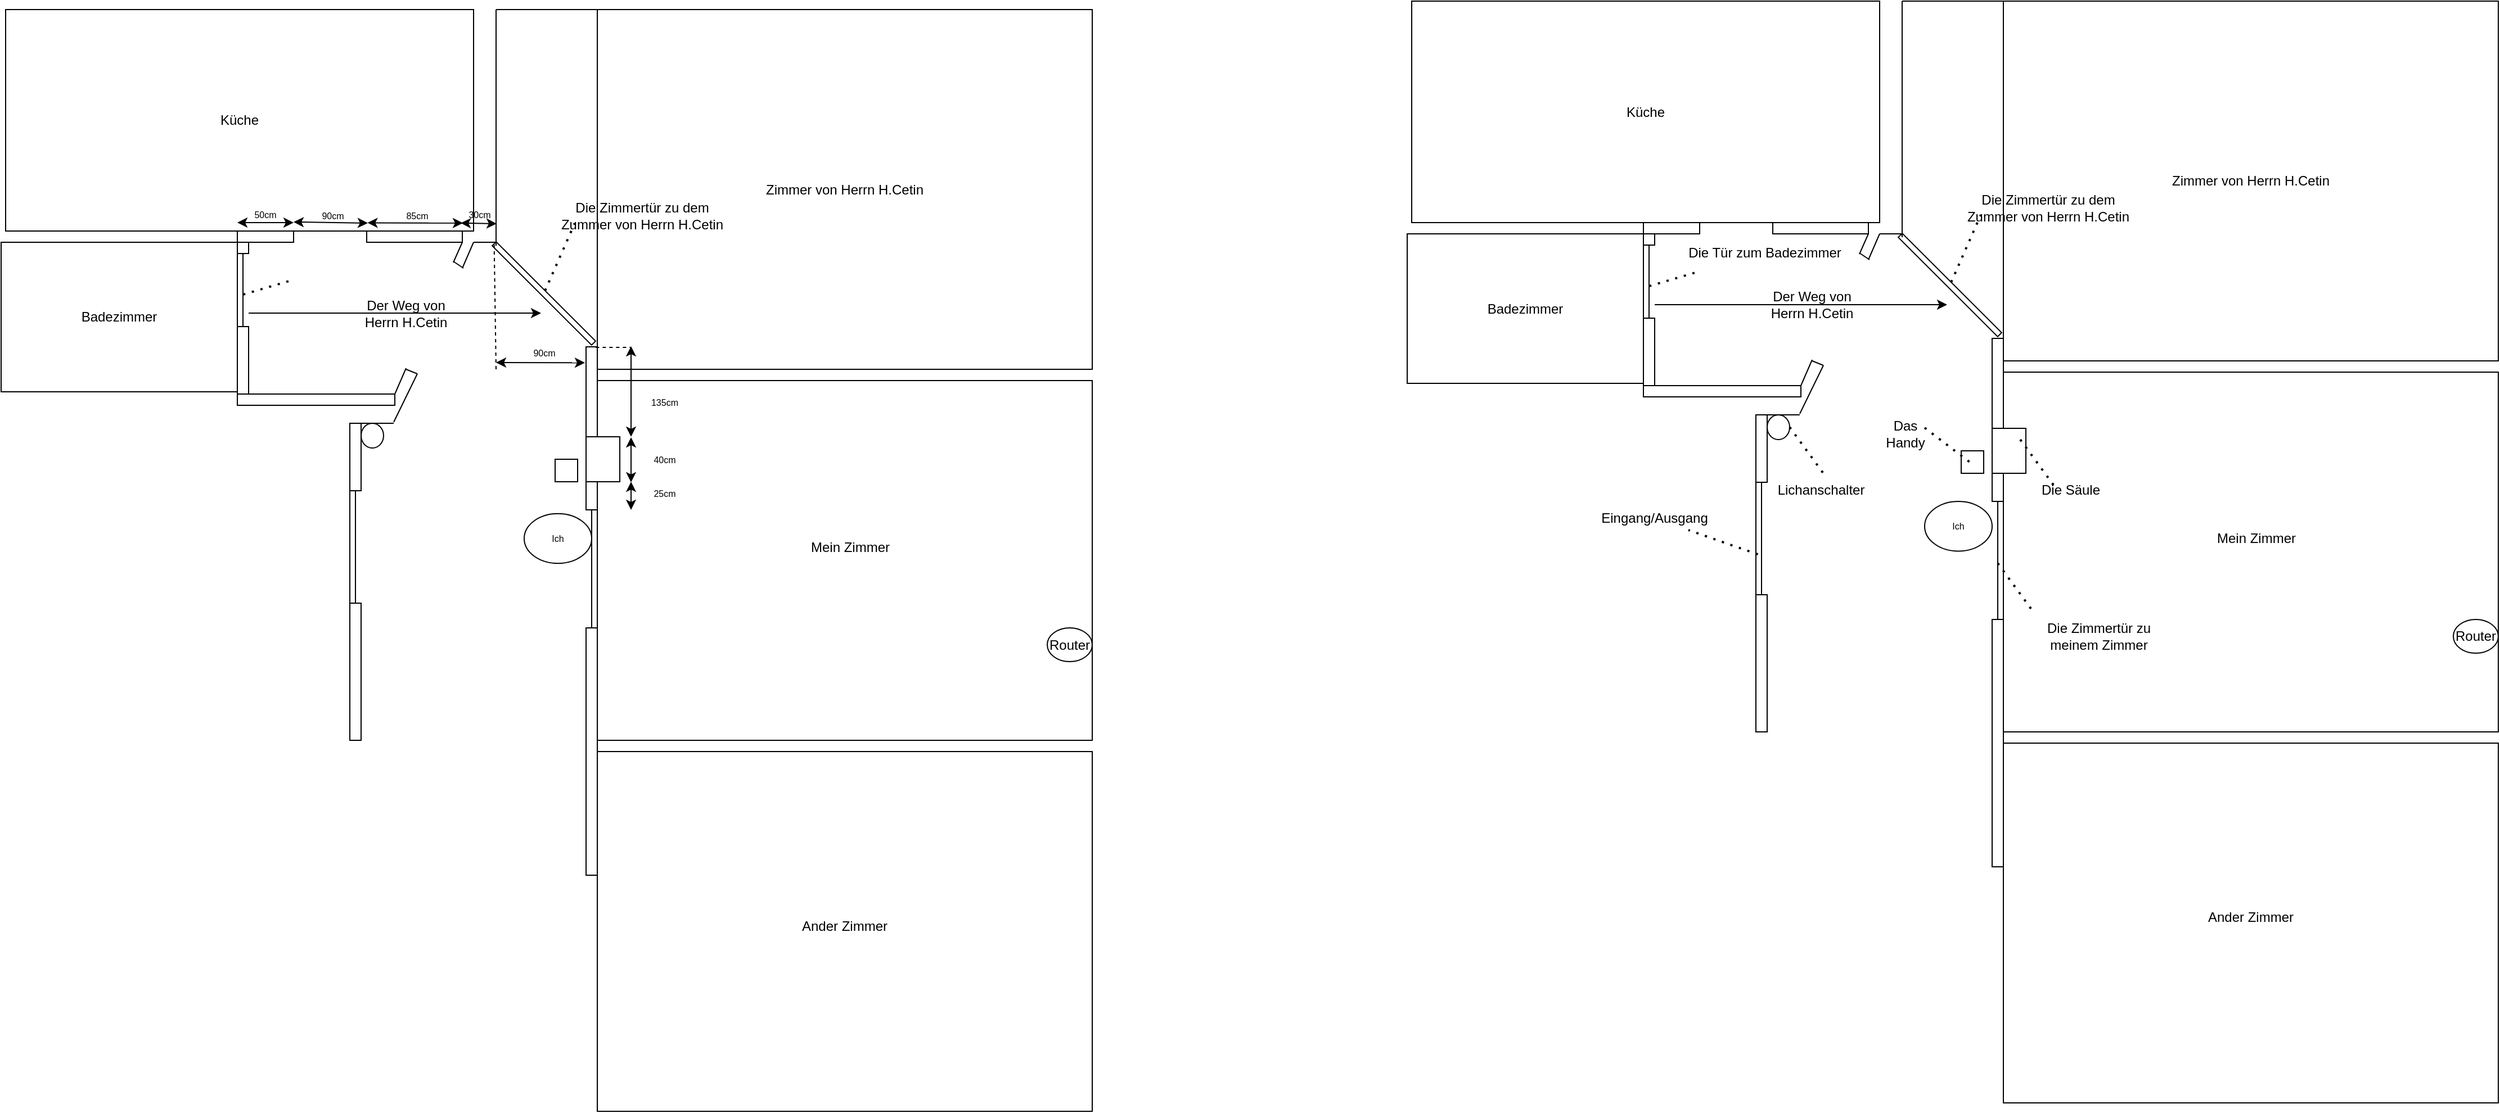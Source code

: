 <mxfile version="20.1.1" type="github">
  <diagram id="tZ88gT7fxyP69qUPFYRL" name="Page-1">
    <mxGraphModel dx="2875" dy="681" grid="1" gridSize="10" guides="1" tooltips="1" connect="1" arrows="1" fold="1" page="1" pageScale="1" pageWidth="827" pageHeight="1169" math="0" shadow="0">
      <root>
        <mxCell id="0" />
        <mxCell id="1" parent="0" />
        <mxCell id="Afbstcmk1FMxce8YNhOj-1" value="" style="rounded=0;whiteSpace=wrap;html=1;" vertex="1" parent="1">
          <mxGeometry x="500" y="500" width="440" height="320" as="geometry" />
        </mxCell>
        <mxCell id="Afbstcmk1FMxce8YNhOj-18" value="" style="rounded=0;whiteSpace=wrap;html=1;" vertex="1" parent="1">
          <mxGeometry x="490" y="550" width="30" height="40" as="geometry" />
        </mxCell>
        <mxCell id="Afbstcmk1FMxce8YNhOj-22" value="" style="rounded=0;whiteSpace=wrap;html=1;" vertex="1" parent="1">
          <mxGeometry x="490" y="590" width="10" height="25" as="geometry" />
        </mxCell>
        <mxCell id="Afbstcmk1FMxce8YNhOj-23" value="" style="rounded=0;whiteSpace=wrap;html=1;" vertex="1" parent="1">
          <mxGeometry x="490" y="720" width="10" height="220" as="geometry" />
        </mxCell>
        <mxCell id="Afbstcmk1FMxce8YNhOj-24" value="" style="rounded=0;whiteSpace=wrap;html=1;" vertex="1" parent="1">
          <mxGeometry x="490" y="470" width="10" height="80" as="geometry" />
        </mxCell>
        <mxCell id="Afbstcmk1FMxce8YNhOj-25" value="" style="rounded=0;whiteSpace=wrap;html=1;" vertex="1" parent="1">
          <mxGeometry x="500" y="170" width="440" height="320" as="geometry" />
        </mxCell>
        <mxCell id="Afbstcmk1FMxce8YNhOj-26" value="" style="rounded=0;whiteSpace=wrap;html=1;rotation=45;" vertex="1" parent="1">
          <mxGeometry x="390" y="420" width="125" height="5" as="geometry" />
        </mxCell>
        <mxCell id="Afbstcmk1FMxce8YNhOj-29" value="" style="endArrow=none;html=1;rounded=0;" edge="1" parent="1">
          <mxGeometry width="50" height="50" relative="1" as="geometry">
            <mxPoint x="390" y="377" as="sourcePoint" />
            <mxPoint x="410" y="377" as="targetPoint" />
          </mxGeometry>
        </mxCell>
        <mxCell id="Afbstcmk1FMxce8YNhOj-30" value="" style="endArrow=none;html=1;rounded=0;" edge="1" parent="1">
          <mxGeometry width="50" height="50" relative="1" as="geometry">
            <mxPoint x="390" y="377" as="sourcePoint" />
            <mxPoint x="380" y="400" as="targetPoint" />
          </mxGeometry>
        </mxCell>
        <mxCell id="Afbstcmk1FMxce8YNhOj-31" value="" style="endArrow=none;html=1;rounded=0;" edge="1" parent="1">
          <mxGeometry width="50" height="50" relative="1" as="geometry">
            <mxPoint x="381" y="400" as="sourcePoint" />
            <mxPoint x="372" y="394" as="targetPoint" />
          </mxGeometry>
        </mxCell>
        <mxCell id="Afbstcmk1FMxce8YNhOj-32" value="" style="endArrow=none;html=1;rounded=0;" edge="1" parent="1">
          <mxGeometry width="50" height="50" relative="1" as="geometry">
            <mxPoint x="372" y="395" as="sourcePoint" />
            <mxPoint x="380" y="377" as="targetPoint" />
          </mxGeometry>
        </mxCell>
        <mxCell id="Afbstcmk1FMxce8YNhOj-33" value="" style="rounded=0;whiteSpace=wrap;html=1;" vertex="1" parent="1">
          <mxGeometry x="295" y="367" width="85" height="10" as="geometry" />
        </mxCell>
        <mxCell id="Afbstcmk1FMxce8YNhOj-34" value="" style="rounded=0;whiteSpace=wrap;html=1;" vertex="1" parent="1">
          <mxGeometry x="180" y="367" width="50" height="10" as="geometry" />
        </mxCell>
        <mxCell id="Afbstcmk1FMxce8YNhOj-35" value="Router" style="ellipse;whiteSpace=wrap;html=1;" vertex="1" parent="1">
          <mxGeometry x="900" y="720" width="40" height="30" as="geometry" />
        </mxCell>
        <mxCell id="Afbstcmk1FMxce8YNhOj-36" value="" style="rounded=0;whiteSpace=wrap;html=1;rotation=0;direction=south;" vertex="1" parent="1">
          <mxGeometry x="495" y="615" width="5" height="105" as="geometry" />
        </mxCell>
        <mxCell id="Afbstcmk1FMxce8YNhOj-37" value="" style="rounded=0;whiteSpace=wrap;html=1;" vertex="1" parent="1">
          <mxGeometry x="500" y="830" width="440" height="320" as="geometry" />
        </mxCell>
        <mxCell id="Afbstcmk1FMxce8YNhOj-39" value="Küche" style="rounded=0;whiteSpace=wrap;html=1;" vertex="1" parent="1">
          <mxGeometry x="-26" y="170" width="416" height="197" as="geometry" />
        </mxCell>
        <mxCell id="Afbstcmk1FMxce8YNhOj-40" value="" style="endArrow=none;html=1;rounded=0;" edge="1" parent="1">
          <mxGeometry width="50" height="50" relative="1" as="geometry">
            <mxPoint x="410" y="380" as="sourcePoint" />
            <mxPoint x="410" y="170" as="targetPoint" />
          </mxGeometry>
        </mxCell>
        <mxCell id="Afbstcmk1FMxce8YNhOj-41" value="" style="endArrow=none;html=1;rounded=0;exitX=0;exitY=0;exitDx=0;exitDy=0;" edge="1" parent="1" source="Afbstcmk1FMxce8YNhOj-25">
          <mxGeometry width="50" height="50" relative="1" as="geometry">
            <mxPoint x="420" y="390" as="sourcePoint" />
            <mxPoint x="410" y="170" as="targetPoint" />
          </mxGeometry>
        </mxCell>
        <mxCell id="Afbstcmk1FMxce8YNhOj-42" value="" style="rounded=0;whiteSpace=wrap;html=1;direction=south;" vertex="1" parent="1">
          <mxGeometry x="180" y="377" width="10" height="10" as="geometry" />
        </mxCell>
        <mxCell id="Afbstcmk1FMxce8YNhOj-43" value="" style="rounded=0;whiteSpace=wrap;html=1;rotation=0;direction=south;" vertex="1" parent="1">
          <mxGeometry x="180" y="387" width="5" height="65" as="geometry" />
        </mxCell>
        <mxCell id="Afbstcmk1FMxce8YNhOj-44" value="" style="rounded=0;whiteSpace=wrap;html=1;direction=south;" vertex="1" parent="1">
          <mxGeometry x="180" y="452" width="10" height="60" as="geometry" />
        </mxCell>
        <mxCell id="Afbstcmk1FMxce8YNhOj-45" value="" style="rounded=0;whiteSpace=wrap;html=1;" vertex="1" parent="1">
          <mxGeometry x="180" y="512" width="140" height="10" as="geometry" />
        </mxCell>
        <mxCell id="Afbstcmk1FMxce8YNhOj-46" value="Badezimmer" style="rounded=0;whiteSpace=wrap;html=1;" vertex="1" parent="1">
          <mxGeometry x="-30" y="377" width="210" height="133" as="geometry" />
        </mxCell>
        <mxCell id="Afbstcmk1FMxce8YNhOj-47" value="" style="endArrow=none;html=1;rounded=0;" edge="1" parent="1">
          <mxGeometry width="50" height="50" relative="1" as="geometry">
            <mxPoint x="320" y="512" as="sourcePoint" />
            <mxPoint x="330" y="489" as="targetPoint" />
          </mxGeometry>
        </mxCell>
        <mxCell id="Afbstcmk1FMxce8YNhOj-48" value="" style="endArrow=none;html=1;rounded=0;" edge="1" parent="1">
          <mxGeometry width="50" height="50" relative="1" as="geometry">
            <mxPoint x="340" y="494" as="sourcePoint" />
            <mxPoint x="330" y="490" as="targetPoint" />
          </mxGeometry>
        </mxCell>
        <mxCell id="Afbstcmk1FMxce8YNhOj-49" value="" style="endArrow=none;html=1;rounded=0;" edge="1" parent="1">
          <mxGeometry width="50" height="50" relative="1" as="geometry">
            <mxPoint x="319" y="537" as="sourcePoint" />
            <mxPoint x="340" y="494" as="targetPoint" />
          </mxGeometry>
        </mxCell>
        <mxCell id="Afbstcmk1FMxce8YNhOj-50" value="" style="endArrow=none;html=1;rounded=0;" edge="1" parent="1">
          <mxGeometry width="50" height="50" relative="1" as="geometry">
            <mxPoint x="289" y="538" as="sourcePoint" />
            <mxPoint x="319" y="538" as="targetPoint" />
          </mxGeometry>
        </mxCell>
        <mxCell id="Afbstcmk1FMxce8YNhOj-51" value="" style="rounded=0;whiteSpace=wrap;html=1;direction=south;" vertex="1" parent="1">
          <mxGeometry x="280" y="538" width="10" height="60" as="geometry" />
        </mxCell>
        <mxCell id="Afbstcmk1FMxce8YNhOj-52" value="" style="rounded=0;whiteSpace=wrap;html=1;rotation=0;direction=south;" vertex="1" parent="1">
          <mxGeometry x="280" y="598" width="5" height="100" as="geometry" />
        </mxCell>
        <mxCell id="Afbstcmk1FMxce8YNhOj-53" value="" style="rounded=0;whiteSpace=wrap;html=1;direction=south;" vertex="1" parent="1">
          <mxGeometry x="280" y="698" width="10" height="122" as="geometry" />
        </mxCell>
        <mxCell id="Afbstcmk1FMxce8YNhOj-54" value="" style="ellipse;whiteSpace=wrap;html=1;" vertex="1" parent="1">
          <mxGeometry x="290" y="538" width="20" height="22" as="geometry" />
        </mxCell>
        <mxCell id="Afbstcmk1FMxce8YNhOj-55" value="Mein Zimmer" style="text;html=1;strokeColor=none;fillColor=none;align=center;verticalAlign=middle;whiteSpace=wrap;rounded=0;" vertex="1" parent="1">
          <mxGeometry x="660" y="633" width="130" height="30" as="geometry" />
        </mxCell>
        <mxCell id="Afbstcmk1FMxce8YNhOj-56" value="Zimmer von Herrn H.Cetin" style="text;html=1;strokeColor=none;fillColor=none;align=center;verticalAlign=middle;whiteSpace=wrap;rounded=0;" vertex="1" parent="1">
          <mxGeometry x="640" y="315" width="160" height="30" as="geometry" />
        </mxCell>
        <mxCell id="Afbstcmk1FMxce8YNhOj-57" value="Ander Zimmer" style="text;html=1;strokeColor=none;fillColor=none;align=center;verticalAlign=middle;whiteSpace=wrap;rounded=0;" vertex="1" parent="1">
          <mxGeometry x="655" y="970" width="130" height="30" as="geometry" />
        </mxCell>
        <mxCell id="Afbstcmk1FMxce8YNhOj-60" value="" style="endArrow=none;dashed=1;html=1;dashPattern=1 3;strokeWidth=2;rounded=0;exitX=0.641;exitY=0.64;exitDx=0;exitDy=0;exitPerimeter=0;" edge="1" parent="1" source="Afbstcmk1FMxce8YNhOj-52" target="Afbstcmk1FMxce8YNhOj-61">
          <mxGeometry width="50" height="50" relative="1" as="geometry">
            <mxPoint x="500" y="610" as="sourcePoint" />
            <mxPoint x="190" y="630" as="targetPoint" />
          </mxGeometry>
        </mxCell>
        <mxCell id="Afbstcmk1FMxce8YNhOj-61" value="Eingang/Ausgang" style="text;html=1;strokeColor=none;fillColor=none;align=center;verticalAlign=middle;whiteSpace=wrap;rounded=0;" vertex="1" parent="1">
          <mxGeometry x="160" y="615" width="60" height="30" as="geometry" />
        </mxCell>
        <mxCell id="Afbstcmk1FMxce8YNhOj-62" value="" style="endArrow=none;dashed=1;html=1;dashPattern=1 3;strokeWidth=2;rounded=0;exitX=1;exitY=0.5;exitDx=0;exitDy=0;" edge="1" parent="1" source="Afbstcmk1FMxce8YNhOj-54">
          <mxGeometry width="50" height="50" relative="1" as="geometry">
            <mxPoint x="291.8" y="672.1" as="sourcePoint" />
            <mxPoint x="340" y="590" as="targetPoint" />
          </mxGeometry>
        </mxCell>
        <mxCell id="Afbstcmk1FMxce8YNhOj-63" value="Lichanschalter" style="text;html=1;strokeColor=none;fillColor=none;align=center;verticalAlign=middle;whiteSpace=wrap;rounded=0;" vertex="1" parent="1">
          <mxGeometry x="307.5" y="590" width="60" height="30" as="geometry" />
        </mxCell>
        <mxCell id="Afbstcmk1FMxce8YNhOj-65" value="" style="endArrow=none;dashed=1;html=1;dashPattern=1 3;strokeWidth=2;rounded=0;exitX=1;exitY=0.5;exitDx=0;exitDy=0;" edge="1" parent="1">
          <mxGeometry width="50" height="50" relative="1" as="geometry">
            <mxPoint x="515" y="560" as="sourcePoint" />
            <mxPoint x="545" y="601" as="targetPoint" />
          </mxGeometry>
        </mxCell>
        <mxCell id="Afbstcmk1FMxce8YNhOj-66" value="Die Säule" style="text;html=1;strokeColor=none;fillColor=none;align=center;verticalAlign=middle;whiteSpace=wrap;rounded=0;" vertex="1" parent="1">
          <mxGeometry x="530" y="590" width="60" height="30" as="geometry" />
        </mxCell>
        <mxCell id="Afbstcmk1FMxce8YNhOj-67" value="" style="endArrow=none;dashed=1;html=1;dashPattern=1 3;strokeWidth=2;rounded=0;exitX=1;exitY=0.5;exitDx=0;exitDy=0;" edge="1" parent="1">
          <mxGeometry width="50" height="50" relative="1" as="geometry">
            <mxPoint x="495" y="670" as="sourcePoint" />
            <mxPoint x="525" y="711" as="targetPoint" />
          </mxGeometry>
        </mxCell>
        <mxCell id="Afbstcmk1FMxce8YNhOj-68" value="Die Zimmertür zu meinem Zimmer" style="text;html=1;strokeColor=none;fillColor=none;align=center;verticalAlign=middle;whiteSpace=wrap;rounded=0;" vertex="1" parent="1">
          <mxGeometry x="520" y="720" width="130" height="30" as="geometry" />
        </mxCell>
        <mxCell id="Afbstcmk1FMxce8YNhOj-69" value="" style="endArrow=none;dashed=1;html=1;dashPattern=1 3;strokeWidth=2;rounded=0;" edge="1" parent="1" source="Afbstcmk1FMxce8YNhOj-26">
          <mxGeometry width="50" height="50" relative="1" as="geometry">
            <mxPoint x="450" y="384" as="sourcePoint" />
            <mxPoint x="480" y="360" as="targetPoint" />
          </mxGeometry>
        </mxCell>
        <mxCell id="Afbstcmk1FMxce8YNhOj-70" value="Die Zimmertür zu dem Zummer von Herrn H.Cetin" style="text;html=1;strokeColor=none;fillColor=none;align=center;verticalAlign=middle;whiteSpace=wrap;rounded=0;" vertex="1" parent="1">
          <mxGeometry x="460" y="337" width="160" height="33" as="geometry" />
        </mxCell>
        <mxCell id="Afbstcmk1FMxce8YNhOj-71" value="Die Tür zum Badezimmer" style="text;html=1;strokeColor=none;fillColor=none;align=center;verticalAlign=middle;whiteSpace=wrap;rounded=0;" vertex="1" parent="1">
          <mxGeometry x="207.5" y="377" width="160" height="33" as="geometry" />
        </mxCell>
        <mxCell id="Afbstcmk1FMxce8YNhOj-72" value="" style="endArrow=none;dashed=1;html=1;dashPattern=1 3;strokeWidth=2;rounded=0;exitX=0.561;exitY=-0.03;exitDx=0;exitDy=0;exitPerimeter=0;" edge="1" parent="1" source="Afbstcmk1FMxce8YNhOj-43" target="Afbstcmk1FMxce8YNhOj-71">
          <mxGeometry width="50" height="50" relative="1" as="geometry">
            <mxPoint x="320.0" y="559.0" as="sourcePoint" />
            <mxPoint x="350.0" y="600" as="targetPoint" />
          </mxGeometry>
        </mxCell>
        <mxCell id="Afbstcmk1FMxce8YNhOj-73" value="" style="endArrow=classic;html=1;rounded=0;" edge="1" parent="1">
          <mxGeometry width="50" height="50" relative="1" as="geometry">
            <mxPoint x="190" y="440" as="sourcePoint" />
            <mxPoint x="450" y="440" as="targetPoint" />
          </mxGeometry>
        </mxCell>
        <mxCell id="Afbstcmk1FMxce8YNhOj-74" value="Der Weg von Herrn H.Cetin" style="text;html=1;strokeColor=none;fillColor=none;align=center;verticalAlign=middle;whiteSpace=wrap;rounded=0;" vertex="1" parent="1">
          <mxGeometry x="280" y="425" width="100" height="30" as="geometry" />
        </mxCell>
        <mxCell id="Afbstcmk1FMxce8YNhOj-77" value="" style="rounded=0;whiteSpace=wrap;html=1;" vertex="1" parent="1">
          <mxGeometry x="462.5" y="570" width="20" height="20" as="geometry" />
        </mxCell>
        <mxCell id="Afbstcmk1FMxce8YNhOj-79" value="Das Handy" style="text;html=1;strokeColor=none;fillColor=none;align=center;verticalAlign=middle;whiteSpace=wrap;rounded=0;" vertex="1" parent="1">
          <mxGeometry x="383" y="540" width="60" height="30" as="geometry" />
        </mxCell>
        <mxCell id="Afbstcmk1FMxce8YNhOj-80" value="" style="endArrow=none;dashed=1;html=1;dashPattern=1 3;strokeWidth=2;rounded=0;exitX=1;exitY=0.5;exitDx=0;exitDy=0;" edge="1" parent="1">
          <mxGeometry width="50" height="50" relative="1" as="geometry">
            <mxPoint x="430" y="549.5" as="sourcePoint" />
            <mxPoint x="470" y="580" as="targetPoint" />
          </mxGeometry>
        </mxCell>
        <mxCell id="Afbstcmk1FMxce8YNhOj-91" value="" style="rounded=0;whiteSpace=wrap;html=1;" vertex="1" parent="1">
          <mxGeometry x="-750" y="507.5" width="440" height="320" as="geometry" />
        </mxCell>
        <mxCell id="Afbstcmk1FMxce8YNhOj-92" value="" style="rounded=0;whiteSpace=wrap;html=1;" vertex="1" parent="1">
          <mxGeometry x="-760" y="557.5" width="30" height="40" as="geometry" />
        </mxCell>
        <mxCell id="Afbstcmk1FMxce8YNhOj-93" value="" style="rounded=0;whiteSpace=wrap;html=1;" vertex="1" parent="1">
          <mxGeometry x="-760" y="597.5" width="10" height="25" as="geometry" />
        </mxCell>
        <mxCell id="Afbstcmk1FMxce8YNhOj-94" value="" style="rounded=0;whiteSpace=wrap;html=1;" vertex="1" parent="1">
          <mxGeometry x="-760" y="727.5" width="10" height="220" as="geometry" />
        </mxCell>
        <mxCell id="Afbstcmk1FMxce8YNhOj-95" value="" style="rounded=0;whiteSpace=wrap;html=1;" vertex="1" parent="1">
          <mxGeometry x="-760" y="477.5" width="10" height="80" as="geometry" />
        </mxCell>
        <mxCell id="Afbstcmk1FMxce8YNhOj-96" value="" style="rounded=0;whiteSpace=wrap;html=1;" vertex="1" parent="1">
          <mxGeometry x="-750" y="177.5" width="440" height="320" as="geometry" />
        </mxCell>
        <mxCell id="Afbstcmk1FMxce8YNhOj-97" value="" style="rounded=0;whiteSpace=wrap;html=1;rotation=45;" vertex="1" parent="1">
          <mxGeometry x="-860" y="427.5" width="125" height="5" as="geometry" />
        </mxCell>
        <mxCell id="Afbstcmk1FMxce8YNhOj-98" value="" style="endArrow=none;html=1;rounded=0;" edge="1" parent="1">
          <mxGeometry width="50" height="50" relative="1" as="geometry">
            <mxPoint x="-860" y="384.5" as="sourcePoint" />
            <mxPoint x="-840" y="384.5" as="targetPoint" />
          </mxGeometry>
        </mxCell>
        <mxCell id="Afbstcmk1FMxce8YNhOj-99" value="" style="endArrow=none;html=1;rounded=0;" edge="1" parent="1">
          <mxGeometry width="50" height="50" relative="1" as="geometry">
            <mxPoint x="-860" y="384.5" as="sourcePoint" />
            <mxPoint x="-870" y="407.5" as="targetPoint" />
          </mxGeometry>
        </mxCell>
        <mxCell id="Afbstcmk1FMxce8YNhOj-100" value="" style="endArrow=none;html=1;rounded=0;" edge="1" parent="1">
          <mxGeometry width="50" height="50" relative="1" as="geometry">
            <mxPoint x="-869" y="407.5" as="sourcePoint" />
            <mxPoint x="-878" y="401.5" as="targetPoint" />
          </mxGeometry>
        </mxCell>
        <mxCell id="Afbstcmk1FMxce8YNhOj-101" value="" style="endArrow=none;html=1;rounded=0;" edge="1" parent="1">
          <mxGeometry width="50" height="50" relative="1" as="geometry">
            <mxPoint x="-878" y="402.5" as="sourcePoint" />
            <mxPoint x="-870" y="384.5" as="targetPoint" />
          </mxGeometry>
        </mxCell>
        <mxCell id="Afbstcmk1FMxce8YNhOj-102" value="" style="rounded=0;whiteSpace=wrap;html=1;" vertex="1" parent="1">
          <mxGeometry x="-955" y="374.5" width="85" height="10" as="geometry" />
        </mxCell>
        <mxCell id="Afbstcmk1FMxce8YNhOj-103" value="" style="rounded=0;whiteSpace=wrap;html=1;" vertex="1" parent="1">
          <mxGeometry x="-1070" y="374.5" width="50" height="10" as="geometry" />
        </mxCell>
        <mxCell id="Afbstcmk1FMxce8YNhOj-104" value="Router" style="ellipse;whiteSpace=wrap;html=1;" vertex="1" parent="1">
          <mxGeometry x="-350" y="727.5" width="40" height="30" as="geometry" />
        </mxCell>
        <mxCell id="Afbstcmk1FMxce8YNhOj-105" value="" style="rounded=0;whiteSpace=wrap;html=1;rotation=0;direction=south;" vertex="1" parent="1">
          <mxGeometry x="-755" y="622.5" width="5" height="105" as="geometry" />
        </mxCell>
        <mxCell id="Afbstcmk1FMxce8YNhOj-106" value="" style="rounded=0;whiteSpace=wrap;html=1;" vertex="1" parent="1">
          <mxGeometry x="-750" y="837.5" width="440" height="320" as="geometry" />
        </mxCell>
        <mxCell id="Afbstcmk1FMxce8YNhOj-107" value="Küche" style="rounded=0;whiteSpace=wrap;html=1;" vertex="1" parent="1">
          <mxGeometry x="-1276" y="177.5" width="416" height="197" as="geometry" />
        </mxCell>
        <mxCell id="Afbstcmk1FMxce8YNhOj-108" value="" style="endArrow=none;html=1;rounded=0;" edge="1" parent="1">
          <mxGeometry width="50" height="50" relative="1" as="geometry">
            <mxPoint x="-840" y="387.5" as="sourcePoint" />
            <mxPoint x="-840" y="177.5" as="targetPoint" />
          </mxGeometry>
        </mxCell>
        <mxCell id="Afbstcmk1FMxce8YNhOj-109" value="" style="endArrow=none;html=1;rounded=0;exitX=0;exitY=0;exitDx=0;exitDy=0;" edge="1" parent="1" source="Afbstcmk1FMxce8YNhOj-96">
          <mxGeometry width="50" height="50" relative="1" as="geometry">
            <mxPoint x="-830" y="397.5" as="sourcePoint" />
            <mxPoint x="-840" y="177.5" as="targetPoint" />
          </mxGeometry>
        </mxCell>
        <mxCell id="Afbstcmk1FMxce8YNhOj-110" value="" style="rounded=0;whiteSpace=wrap;html=1;direction=south;" vertex="1" parent="1">
          <mxGeometry x="-1070" y="384.5" width="10" height="10" as="geometry" />
        </mxCell>
        <mxCell id="Afbstcmk1FMxce8YNhOj-111" value="" style="rounded=0;whiteSpace=wrap;html=1;rotation=0;direction=south;" vertex="1" parent="1">
          <mxGeometry x="-1070" y="394.5" width="5" height="65" as="geometry" />
        </mxCell>
        <mxCell id="Afbstcmk1FMxce8YNhOj-112" value="" style="rounded=0;whiteSpace=wrap;html=1;direction=south;" vertex="1" parent="1">
          <mxGeometry x="-1070" y="459.5" width="10" height="60" as="geometry" />
        </mxCell>
        <mxCell id="Afbstcmk1FMxce8YNhOj-113" value="" style="rounded=0;whiteSpace=wrap;html=1;" vertex="1" parent="1">
          <mxGeometry x="-1070" y="519.5" width="140" height="10" as="geometry" />
        </mxCell>
        <mxCell id="Afbstcmk1FMxce8YNhOj-114" value="Badezimmer" style="rounded=0;whiteSpace=wrap;html=1;" vertex="1" parent="1">
          <mxGeometry x="-1280" y="384.5" width="210" height="133" as="geometry" />
        </mxCell>
        <mxCell id="Afbstcmk1FMxce8YNhOj-115" value="" style="endArrow=none;html=1;rounded=0;" edge="1" parent="1">
          <mxGeometry width="50" height="50" relative="1" as="geometry">
            <mxPoint x="-930" y="519.5" as="sourcePoint" />
            <mxPoint x="-920" y="496.5" as="targetPoint" />
          </mxGeometry>
        </mxCell>
        <mxCell id="Afbstcmk1FMxce8YNhOj-116" value="" style="endArrow=none;html=1;rounded=0;" edge="1" parent="1">
          <mxGeometry width="50" height="50" relative="1" as="geometry">
            <mxPoint x="-910" y="501.5" as="sourcePoint" />
            <mxPoint x="-920" y="497.5" as="targetPoint" />
          </mxGeometry>
        </mxCell>
        <mxCell id="Afbstcmk1FMxce8YNhOj-117" value="" style="endArrow=none;html=1;rounded=0;" edge="1" parent="1">
          <mxGeometry width="50" height="50" relative="1" as="geometry">
            <mxPoint x="-931" y="544.5" as="sourcePoint" />
            <mxPoint x="-910" y="501.5" as="targetPoint" />
          </mxGeometry>
        </mxCell>
        <mxCell id="Afbstcmk1FMxce8YNhOj-118" value="" style="endArrow=none;html=1;rounded=0;" edge="1" parent="1">
          <mxGeometry width="50" height="50" relative="1" as="geometry">
            <mxPoint x="-961" y="545.5" as="sourcePoint" />
            <mxPoint x="-931" y="545.5" as="targetPoint" />
          </mxGeometry>
        </mxCell>
        <mxCell id="Afbstcmk1FMxce8YNhOj-119" value="" style="rounded=0;whiteSpace=wrap;html=1;direction=south;" vertex="1" parent="1">
          <mxGeometry x="-970" y="545.5" width="10" height="60" as="geometry" />
        </mxCell>
        <mxCell id="Afbstcmk1FMxce8YNhOj-120" value="" style="rounded=0;whiteSpace=wrap;html=1;rotation=0;direction=south;" vertex="1" parent="1">
          <mxGeometry x="-970" y="605.5" width="5" height="100" as="geometry" />
        </mxCell>
        <mxCell id="Afbstcmk1FMxce8YNhOj-121" value="" style="rounded=0;whiteSpace=wrap;html=1;direction=south;" vertex="1" parent="1">
          <mxGeometry x="-970" y="705.5" width="10" height="122" as="geometry" />
        </mxCell>
        <mxCell id="Afbstcmk1FMxce8YNhOj-122" value="" style="ellipse;whiteSpace=wrap;html=1;" vertex="1" parent="1">
          <mxGeometry x="-960" y="545.5" width="20" height="22" as="geometry" />
        </mxCell>
        <mxCell id="Afbstcmk1FMxce8YNhOj-123" value="Mein Zimmer" style="text;html=1;strokeColor=none;fillColor=none;align=center;verticalAlign=middle;whiteSpace=wrap;rounded=0;" vertex="1" parent="1">
          <mxGeometry x="-590" y="640.5" width="130" height="30" as="geometry" />
        </mxCell>
        <mxCell id="Afbstcmk1FMxce8YNhOj-124" value="Zimmer von Herrn H.Cetin" style="text;html=1;strokeColor=none;fillColor=none;align=center;verticalAlign=middle;whiteSpace=wrap;rounded=0;" vertex="1" parent="1">
          <mxGeometry x="-610" y="322.5" width="160" height="30" as="geometry" />
        </mxCell>
        <mxCell id="Afbstcmk1FMxce8YNhOj-125" value="Ander Zimmer" style="text;html=1;strokeColor=none;fillColor=none;align=center;verticalAlign=middle;whiteSpace=wrap;rounded=0;" vertex="1" parent="1">
          <mxGeometry x="-595" y="977.5" width="130" height="30" as="geometry" />
        </mxCell>
        <mxCell id="Afbstcmk1FMxce8YNhOj-134" value="" style="endArrow=none;dashed=1;html=1;dashPattern=1 3;strokeWidth=2;rounded=0;" edge="1" parent="1" source="Afbstcmk1FMxce8YNhOj-97">
          <mxGeometry width="50" height="50" relative="1" as="geometry">
            <mxPoint x="-800" y="391.5" as="sourcePoint" />
            <mxPoint x="-770" y="367.5" as="targetPoint" />
          </mxGeometry>
        </mxCell>
        <mxCell id="Afbstcmk1FMxce8YNhOj-135" value="Die Zimmertür zu dem Zummer von Herrn H.Cetin" style="text;html=1;strokeColor=none;fillColor=none;align=center;verticalAlign=middle;whiteSpace=wrap;rounded=0;" vertex="1" parent="1">
          <mxGeometry x="-790" y="344.5" width="160" height="33" as="geometry" />
        </mxCell>
        <mxCell id="Afbstcmk1FMxce8YNhOj-137" value="" style="endArrow=none;dashed=1;html=1;dashPattern=1 3;strokeWidth=2;rounded=0;exitX=0.561;exitY=-0.03;exitDx=0;exitDy=0;exitPerimeter=0;" edge="1" parent="1" source="Afbstcmk1FMxce8YNhOj-111">
          <mxGeometry width="50" height="50" relative="1" as="geometry">
            <mxPoint x="-930.0" y="566.5" as="sourcePoint" />
            <mxPoint x="-1018.858" y="417.5" as="targetPoint" />
          </mxGeometry>
        </mxCell>
        <mxCell id="Afbstcmk1FMxce8YNhOj-138" value="" style="endArrow=classic;html=1;rounded=0;" edge="1" parent="1">
          <mxGeometry width="50" height="50" relative="1" as="geometry">
            <mxPoint x="-1060" y="447.5" as="sourcePoint" />
            <mxPoint x="-800" y="447.5" as="targetPoint" />
          </mxGeometry>
        </mxCell>
        <mxCell id="Afbstcmk1FMxce8YNhOj-139" value="Der Weg von Herrn H.Cetin" style="text;html=1;strokeColor=none;fillColor=none;align=center;verticalAlign=middle;whiteSpace=wrap;rounded=0;" vertex="1" parent="1">
          <mxGeometry x="-970" y="432.5" width="100" height="30" as="geometry" />
        </mxCell>
        <mxCell id="Afbstcmk1FMxce8YNhOj-141" value="" style="rounded=0;whiteSpace=wrap;html=1;" vertex="1" parent="1">
          <mxGeometry x="-787.5" y="577.5" width="20" height="20" as="geometry" />
        </mxCell>
        <mxCell id="Afbstcmk1FMxce8YNhOj-144" value="&lt;font style=&quot;font-size: 8px;&quot;&gt;50cm&lt;/font&gt;" style="text;html=1;strokeColor=none;fillColor=none;align=center;verticalAlign=middle;whiteSpace=wrap;rounded=0;fontSize=5;" vertex="1" parent="1">
          <mxGeometry x="-1075" y="345" width="60" height="30" as="geometry" />
        </mxCell>
        <mxCell id="Afbstcmk1FMxce8YNhOj-145" value="&lt;font style=&quot;font-size: 8px;&quot;&gt;90cm&lt;/font&gt;" style="text;html=1;strokeColor=none;fillColor=none;align=center;verticalAlign=middle;whiteSpace=wrap;rounded=0;fontSize=5;" vertex="1" parent="1">
          <mxGeometry x="-1015" y="346" width="60" height="30" as="geometry" />
        </mxCell>
        <mxCell id="Afbstcmk1FMxce8YNhOj-146" value="&lt;font style=&quot;font-size: 8px;&quot;&gt;85cm&lt;/font&gt;" style="text;html=1;strokeColor=none;fillColor=none;align=center;verticalAlign=middle;whiteSpace=wrap;rounded=0;fontSize=5;" vertex="1" parent="1">
          <mxGeometry x="-940" y="346" width="60" height="30" as="geometry" />
        </mxCell>
        <mxCell id="Afbstcmk1FMxce8YNhOj-147" value="&lt;font style=&quot;font-size: 8px;&quot;&gt;30cm&lt;/font&gt;" style="text;html=1;strokeColor=none;fillColor=none;align=center;verticalAlign=middle;whiteSpace=wrap;rounded=0;fontSize=5;" vertex="1" parent="1">
          <mxGeometry x="-870.5" y="340" width="30.5" height="40.5" as="geometry" />
        </mxCell>
        <mxCell id="Afbstcmk1FMxce8YNhOj-148" value="&lt;font style=&quot;font-size: 8px;&quot;&gt;90cm&lt;/font&gt;" style="text;html=1;strokeColor=none;fillColor=none;align=center;verticalAlign=middle;whiteSpace=wrap;rounded=0;fontSize=5;" vertex="1" parent="1">
          <mxGeometry x="-827.5" y="467.5" width="60" height="30" as="geometry" />
        </mxCell>
        <mxCell id="Afbstcmk1FMxce8YNhOj-149" value="" style="endArrow=none;dashed=1;html=1;rounded=0;fontSize=8;entryX=0;entryY=0.5;entryDx=0;entryDy=0;" edge="1" parent="1" target="Afbstcmk1FMxce8YNhOj-97">
          <mxGeometry width="50" height="50" relative="1" as="geometry">
            <mxPoint x="-840" y="497.5" as="sourcePoint" />
            <mxPoint x="-920" y="487.5" as="targetPoint" />
          </mxGeometry>
        </mxCell>
        <mxCell id="Afbstcmk1FMxce8YNhOj-150" value="" style="endArrow=classic;startArrow=classic;html=1;rounded=0;fontSize=8;entryX=-0.1;entryY=0.177;entryDx=0;entryDy=0;entryPerimeter=0;" edge="1" parent="1" target="Afbstcmk1FMxce8YNhOj-95">
          <mxGeometry width="50" height="50" relative="1" as="geometry">
            <mxPoint x="-840" y="491.5" as="sourcePoint" />
            <mxPoint x="-870" y="487.5" as="targetPoint" />
          </mxGeometry>
        </mxCell>
        <mxCell id="Afbstcmk1FMxce8YNhOj-151" value="" style="endArrow=classic;startArrow=classic;html=1;rounded=0;fontSize=8;" edge="1" parent="1">
          <mxGeometry width="50" height="50" relative="1" as="geometry">
            <mxPoint x="-1070" y="367" as="sourcePoint" />
            <mxPoint x="-1020" y="367" as="targetPoint" />
          </mxGeometry>
        </mxCell>
        <mxCell id="Afbstcmk1FMxce8YNhOj-152" value="" style="endArrow=classic;startArrow=classic;html=1;rounded=0;fontSize=8;entryX=1.016;entryY=0.714;entryDx=0;entryDy=0;entryPerimeter=0;" edge="1" parent="1" target="Afbstcmk1FMxce8YNhOj-145">
          <mxGeometry width="50" height="50" relative="1" as="geometry">
            <mxPoint x="-1020" y="366.44" as="sourcePoint" />
            <mxPoint x="-960" y="370" as="targetPoint" />
          </mxGeometry>
        </mxCell>
        <mxCell id="Afbstcmk1FMxce8YNhOj-153" value="" style="endArrow=classic;startArrow=classic;html=1;rounded=0;fontSize=8;exitX=1.012;exitY=0.706;exitDx=0;exitDy=0;exitPerimeter=0;entryX=0.033;entryY=0.677;entryDx=0;entryDy=0;entryPerimeter=0;" edge="1" parent="1" source="Afbstcmk1FMxce8YNhOj-145" target="Afbstcmk1FMxce8YNhOj-147">
          <mxGeometry width="50" height="50" relative="1" as="geometry">
            <mxPoint x="-950" y="367" as="sourcePoint" />
            <mxPoint x="-890" y="367.98" as="targetPoint" />
          </mxGeometry>
        </mxCell>
        <mxCell id="Afbstcmk1FMxce8YNhOj-154" value="Ich" style="ellipse;whiteSpace=wrap;html=1;fontSize=8;" vertex="1" parent="1">
          <mxGeometry x="-815" y="625.88" width="60" height="44.25" as="geometry" />
        </mxCell>
        <mxCell id="Afbstcmk1FMxce8YNhOj-155" value="Ich" style="ellipse;whiteSpace=wrap;html=1;fontSize=8;" vertex="1" parent="1">
          <mxGeometry x="430" y="615" width="60" height="44.25" as="geometry" />
        </mxCell>
        <mxCell id="Afbstcmk1FMxce8YNhOj-157" value="" style="endArrow=classic;startArrow=classic;html=1;rounded=0;fontSize=8;" edge="1" parent="1">
          <mxGeometry width="50" height="50" relative="1" as="geometry">
            <mxPoint x="-720" y="622.5" as="sourcePoint" />
            <mxPoint x="-720" y="597.5" as="targetPoint" />
          </mxGeometry>
        </mxCell>
        <mxCell id="Afbstcmk1FMxce8YNhOj-158" value="" style="endArrow=classic;startArrow=classic;html=1;rounded=0;fontSize=8;" edge="1" parent="1">
          <mxGeometry width="50" height="50" relative="1" as="geometry">
            <mxPoint x="-720" y="598" as="sourcePoint" />
            <mxPoint x="-720" y="558" as="targetPoint" />
          </mxGeometry>
        </mxCell>
        <mxCell id="Afbstcmk1FMxce8YNhOj-159" value="" style="endArrow=classic;startArrow=classic;html=1;rounded=0;fontSize=8;" edge="1" parent="1">
          <mxGeometry width="50" height="50" relative="1" as="geometry">
            <mxPoint x="-720" y="557.5" as="sourcePoint" />
            <mxPoint x="-720" y="477" as="targetPoint" />
          </mxGeometry>
        </mxCell>
        <mxCell id="Afbstcmk1FMxce8YNhOj-161" value="" style="endArrow=none;dashed=1;html=1;rounded=0;fontSize=8;exitX=-0.003;exitY=0.939;exitDx=0;exitDy=0;exitPerimeter=0;" edge="1" parent="1" source="Afbstcmk1FMxce8YNhOj-96">
          <mxGeometry width="50" height="50" relative="1" as="geometry">
            <mxPoint x="-680" y="620" as="sourcePoint" />
            <mxPoint x="-720" y="478" as="targetPoint" />
          </mxGeometry>
        </mxCell>
        <mxCell id="Afbstcmk1FMxce8YNhOj-162" value="&lt;font style=&quot;font-size: 8px;&quot;&gt;25cm&lt;/font&gt;" style="text;html=1;strokeColor=none;fillColor=none;align=center;verticalAlign=middle;whiteSpace=wrap;rounded=0;fontSize=5;" vertex="1" parent="1">
          <mxGeometry x="-720" y="592.5" width="60" height="30" as="geometry" />
        </mxCell>
        <mxCell id="Afbstcmk1FMxce8YNhOj-163" value="&lt;font style=&quot;font-size: 8px;&quot;&gt;40cm&lt;/font&gt;" style="text;html=1;strokeColor=none;fillColor=none;align=center;verticalAlign=middle;whiteSpace=wrap;rounded=0;fontSize=5;" vertex="1" parent="1">
          <mxGeometry x="-720" y="562.5" width="60" height="30" as="geometry" />
        </mxCell>
        <mxCell id="Afbstcmk1FMxce8YNhOj-164" value="&lt;font style=&quot;font-size: 8px;&quot;&gt;135cm&lt;/font&gt;" style="text;html=1;strokeColor=none;fillColor=none;align=center;verticalAlign=middle;whiteSpace=wrap;rounded=0;fontSize=5;" vertex="1" parent="1">
          <mxGeometry x="-720" y="512" width="60" height="30" as="geometry" />
        </mxCell>
        <mxCell id="Afbstcmk1FMxce8YNhOj-165" value="" style="endArrow=classic;startArrow=classic;html=1;rounded=0;fontSize=8;exitX=-0.032;exitY=0.677;exitDx=0;exitDy=0;exitPerimeter=0;entryX=1.017;entryY=0.69;entryDx=0;entryDy=0;entryPerimeter=0;" edge="1" parent="1" source="Afbstcmk1FMxce8YNhOj-147" target="Afbstcmk1FMxce8YNhOj-147">
          <mxGeometry width="50" height="50" relative="1" as="geometry">
            <mxPoint x="-944.28" y="377.18" as="sourcePoint" />
            <mxPoint x="-859.494" y="377.418" as="targetPoint" />
          </mxGeometry>
        </mxCell>
      </root>
    </mxGraphModel>
  </diagram>
</mxfile>
